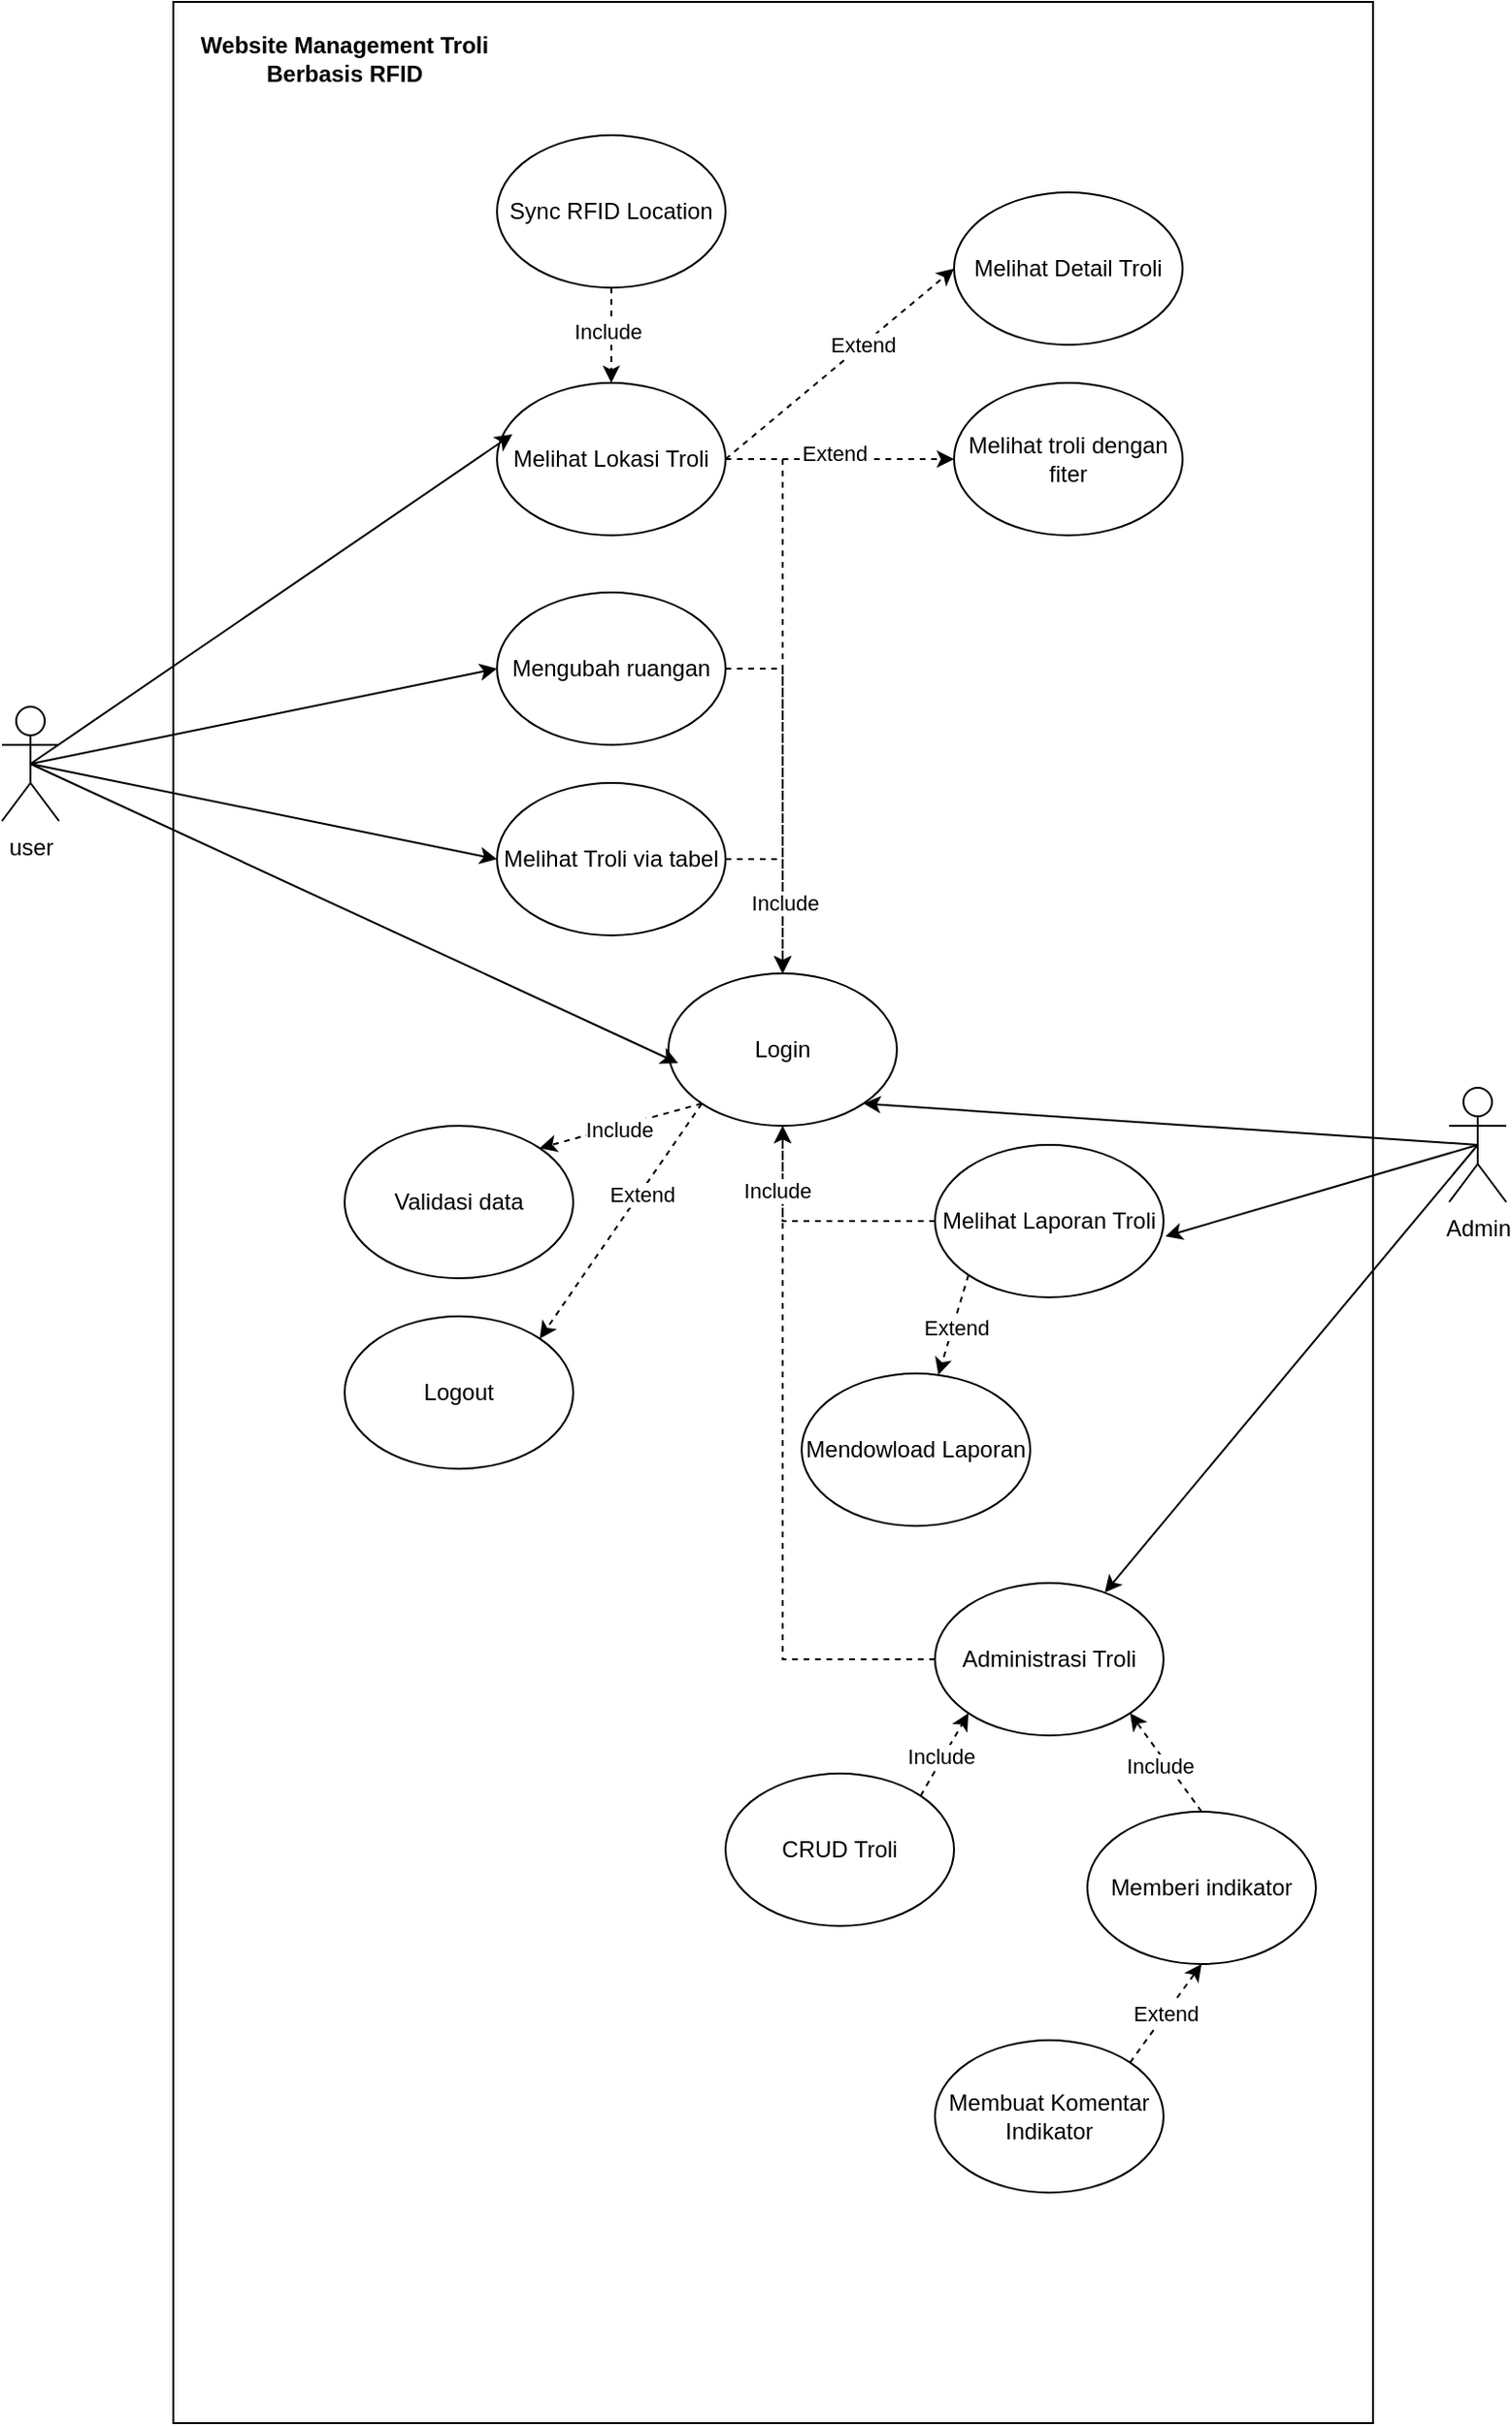 <mxfile version="27.0.9">
  <diagram name="Page-1" id="842PKtt0k6vasjKNzPcE">
    <mxGraphModel dx="872" dy="1573" grid="1" gridSize="10" guides="1" tooltips="1" connect="1" arrows="1" fold="1" page="1" pageScale="1" pageWidth="850" pageHeight="1100" math="0" shadow="0">
      <root>
        <mxCell id="0" />
        <mxCell id="1" parent="0" />
        <mxCell id="z8C4L0hSUjsECpHvJzu9-29" value="" style="rounded=0;whiteSpace=wrap;html=1;" parent="1" vertex="1">
          <mxGeometry x="300" y="-130" width="630" height="1271" as="geometry" />
        </mxCell>
        <mxCell id="z8C4L0hSUjsECpHvJzu9-20" style="rounded=0;orthogonalLoop=1;jettySize=auto;html=1;exitX=0.5;exitY=0.5;exitDx=0;exitDy=0;exitPerimeter=0;entryX=0;entryY=0.5;entryDx=0;entryDy=0;" parent="1" source="z8C4L0hSUjsECpHvJzu9-1" target="z8C4L0hSUjsECpHvJzu9-7" edge="1">
          <mxGeometry relative="1" as="geometry" />
        </mxCell>
        <mxCell id="Deg4uTe3ZJ_qIng3cPrO-2" style="rounded=0;orthogonalLoop=1;jettySize=auto;html=1;exitX=0.5;exitY=0.5;exitDx=0;exitDy=0;exitPerimeter=0;entryX=0;entryY=0.5;entryDx=0;entryDy=0;" edge="1" parent="1" source="z8C4L0hSUjsECpHvJzu9-1" target="z8C4L0hSUjsECpHvJzu9-22">
          <mxGeometry relative="1" as="geometry" />
        </mxCell>
        <mxCell id="z8C4L0hSUjsECpHvJzu9-1" value="user" style="shape=umlActor;verticalLabelPosition=bottom;verticalAlign=top;html=1;outlineConnect=0;" parent="1" vertex="1">
          <mxGeometry x="210" y="240" width="30" height="60" as="geometry" />
        </mxCell>
        <mxCell id="Deg4uTe3ZJ_qIng3cPrO-17" style="rounded=0;orthogonalLoop=1;jettySize=auto;html=1;exitX=1;exitY=0.5;exitDx=0;exitDy=0;entryX=0;entryY=0.5;entryDx=0;entryDy=0;dashed=1;" edge="1" parent="1" source="z8C4L0hSUjsECpHvJzu9-4" target="z8C4L0hSUjsECpHvJzu9-6">
          <mxGeometry relative="1" as="geometry" />
        </mxCell>
        <mxCell id="Deg4uTe3ZJ_qIng3cPrO-19" value="Extend" style="edgeLabel;html=1;align=center;verticalAlign=middle;resizable=0;points=[];" vertex="1" connectable="0" parent="Deg4uTe3ZJ_qIng3cPrO-17">
          <mxGeometry x="0.2" relative="1" as="geometry">
            <mxPoint as="offset" />
          </mxGeometry>
        </mxCell>
        <mxCell id="Deg4uTe3ZJ_qIng3cPrO-18" style="rounded=0;orthogonalLoop=1;jettySize=auto;html=1;exitX=1;exitY=0.5;exitDx=0;exitDy=0;dashed=1;" edge="1" parent="1" source="z8C4L0hSUjsECpHvJzu9-4" target="z8C4L0hSUjsECpHvJzu9-8">
          <mxGeometry relative="1" as="geometry" />
        </mxCell>
        <mxCell id="Deg4uTe3ZJ_qIng3cPrO-20" value="Extend" style="edgeLabel;html=1;align=center;verticalAlign=middle;resizable=0;points=[];" vertex="1" connectable="0" parent="Deg4uTe3ZJ_qIng3cPrO-18">
          <mxGeometry x="-0.049" y="3" relative="1" as="geometry">
            <mxPoint as="offset" />
          </mxGeometry>
        </mxCell>
        <mxCell id="Deg4uTe3ZJ_qIng3cPrO-28" style="edgeStyle=orthogonalEdgeStyle;rounded=0;orthogonalLoop=1;jettySize=auto;html=1;exitX=1;exitY=0.5;exitDx=0;exitDy=0;dashed=1;" edge="1" parent="1" source="z8C4L0hSUjsECpHvJzu9-4" target="z8C4L0hSUjsECpHvJzu9-26">
          <mxGeometry relative="1" as="geometry" />
        </mxCell>
        <mxCell id="z8C4L0hSUjsECpHvJzu9-4" value="Melihat Lokasi Troli" style="ellipse;whiteSpace=wrap;html=1;" parent="1" vertex="1">
          <mxGeometry x="470" y="70" width="120" height="80" as="geometry" />
        </mxCell>
        <mxCell id="z8C4L0hSUjsECpHvJzu9-5" value="Website Management Troli Berbasis RFID" style="text;html=1;align=center;verticalAlign=middle;whiteSpace=wrap;rounded=0;fontStyle=1" parent="1" vertex="1">
          <mxGeometry x="290" y="-120" width="200" height="40" as="geometry" />
        </mxCell>
        <mxCell id="z8C4L0hSUjsECpHvJzu9-6" value="Melihat Detail Troli" style="ellipse;whiteSpace=wrap;html=1;" parent="1" vertex="1">
          <mxGeometry x="710" y="-30" width="120" height="80" as="geometry" />
        </mxCell>
        <mxCell id="Deg4uTe3ZJ_qIng3cPrO-30" style="edgeStyle=orthogonalEdgeStyle;rounded=0;orthogonalLoop=1;jettySize=auto;html=1;exitX=1;exitY=0.5;exitDx=0;exitDy=0;dashed=1;" edge="1" parent="1" source="z8C4L0hSUjsECpHvJzu9-7" target="z8C4L0hSUjsECpHvJzu9-26">
          <mxGeometry relative="1" as="geometry" />
        </mxCell>
        <mxCell id="z8C4L0hSUjsECpHvJzu9-7" value="Melihat Troli via tabel" style="ellipse;whiteSpace=wrap;html=1;" parent="1" vertex="1">
          <mxGeometry x="470" y="280" width="120" height="80" as="geometry" />
        </mxCell>
        <mxCell id="z8C4L0hSUjsECpHvJzu9-8" value="Melihat troli dengan fiter" style="ellipse;whiteSpace=wrap;html=1;" parent="1" vertex="1">
          <mxGeometry x="710" y="70" width="120" height="80" as="geometry" />
        </mxCell>
        <mxCell id="z8C4L0hSUjsECpHvJzu9-14" style="rounded=0;orthogonalLoop=1;jettySize=auto;html=1;exitX=0.5;exitY=0.5;exitDx=0;exitDy=0;exitPerimeter=0;entryX=0.067;entryY=0.338;entryDx=0;entryDy=0;entryPerimeter=0;" parent="1" source="z8C4L0hSUjsECpHvJzu9-1" target="z8C4L0hSUjsECpHvJzu9-4" edge="1">
          <mxGeometry relative="1" as="geometry">
            <Array as="points" />
          </mxGeometry>
        </mxCell>
        <mxCell id="z8C4L0hSUjsECpHvJzu9-62" style="rounded=0;orthogonalLoop=1;jettySize=auto;html=1;exitX=0.5;exitY=0.5;exitDx=0;exitDy=0;exitPerimeter=0;" parent="1" source="z8C4L0hSUjsECpHvJzu9-21" target="z8C4L0hSUjsECpHvJzu9-38" edge="1">
          <mxGeometry relative="1" as="geometry" />
        </mxCell>
        <mxCell id="Deg4uTe3ZJ_qIng3cPrO-42" style="rounded=0;orthogonalLoop=1;jettySize=auto;html=1;exitX=0.5;exitY=0.5;exitDx=0;exitDy=0;exitPerimeter=0;entryX=1;entryY=1;entryDx=0;entryDy=0;" edge="1" parent="1" source="z8C4L0hSUjsECpHvJzu9-21" target="z8C4L0hSUjsECpHvJzu9-26">
          <mxGeometry relative="1" as="geometry" />
        </mxCell>
        <mxCell id="z8C4L0hSUjsECpHvJzu9-21" value="Admin" style="shape=umlActor;verticalLabelPosition=bottom;verticalAlign=top;html=1;outlineConnect=0;" parent="1" vertex="1">
          <mxGeometry x="970" y="440" width="30" height="60" as="geometry" />
        </mxCell>
        <mxCell id="Deg4uTe3ZJ_qIng3cPrO-29" style="edgeStyle=orthogonalEdgeStyle;rounded=0;orthogonalLoop=1;jettySize=auto;html=1;exitX=1;exitY=0.5;exitDx=0;exitDy=0;dashed=1;" edge="1" parent="1" source="z8C4L0hSUjsECpHvJzu9-22" target="z8C4L0hSUjsECpHvJzu9-26">
          <mxGeometry relative="1" as="geometry" />
        </mxCell>
        <mxCell id="Deg4uTe3ZJ_qIng3cPrO-32" value="Include" style="edgeLabel;html=1;align=center;verticalAlign=middle;resizable=0;points=[];" vertex="1" connectable="0" parent="Deg4uTe3ZJ_qIng3cPrO-29">
          <mxGeometry x="0.611" y="1" relative="1" as="geometry">
            <mxPoint as="offset" />
          </mxGeometry>
        </mxCell>
        <mxCell id="z8C4L0hSUjsECpHvJzu9-22" value="Mengubah ruangan" style="ellipse;whiteSpace=wrap;html=1;" parent="1" vertex="1">
          <mxGeometry x="470" y="180" width="120" height="80" as="geometry" />
        </mxCell>
        <mxCell id="z8C4L0hSUjsECpHvJzu9-31" style="rounded=0;orthogonalLoop=1;jettySize=auto;html=1;exitX=0;exitY=1;exitDx=0;exitDy=0;entryX=1;entryY=0;entryDx=0;entryDy=0;dashed=1;" parent="1" source="z8C4L0hSUjsECpHvJzu9-26" target="z8C4L0hSUjsECpHvJzu9-30" edge="1">
          <mxGeometry relative="1" as="geometry" />
        </mxCell>
        <mxCell id="z8C4L0hSUjsECpHvJzu9-32" value="Include" style="edgeLabel;html=1;align=center;verticalAlign=middle;resizable=0;points=[];" parent="z8C4L0hSUjsECpHvJzu9-31" vertex="1" connectable="0">
          <mxGeometry x="0.038" y="1" relative="1" as="geometry">
            <mxPoint as="offset" />
          </mxGeometry>
        </mxCell>
        <mxCell id="Deg4uTe3ZJ_qIng3cPrO-13" style="rounded=0;orthogonalLoop=1;jettySize=auto;html=1;exitX=0;exitY=1;exitDx=0;exitDy=0;entryX=1;entryY=0;entryDx=0;entryDy=0;dashed=1;" edge="1" parent="1" source="z8C4L0hSUjsECpHvJzu9-26" target="Deg4uTe3ZJ_qIng3cPrO-12">
          <mxGeometry relative="1" as="geometry" />
        </mxCell>
        <mxCell id="Deg4uTe3ZJ_qIng3cPrO-14" value="Extend" style="edgeLabel;html=1;align=center;verticalAlign=middle;resizable=0;points=[];" vertex="1" connectable="0" parent="Deg4uTe3ZJ_qIng3cPrO-13">
          <mxGeometry x="-0.241" y="1" relative="1" as="geometry">
            <mxPoint as="offset" />
          </mxGeometry>
        </mxCell>
        <mxCell id="z8C4L0hSUjsECpHvJzu9-26" value="Login" style="ellipse;whiteSpace=wrap;html=1;" parent="1" vertex="1">
          <mxGeometry x="560" y="380" width="120" height="80" as="geometry" />
        </mxCell>
        <mxCell id="z8C4L0hSUjsECpHvJzu9-30" value="Validasi data" style="ellipse;whiteSpace=wrap;html=1;" parent="1" vertex="1">
          <mxGeometry x="390" y="460" width="120" height="80" as="geometry" />
        </mxCell>
        <mxCell id="Deg4uTe3ZJ_qIng3cPrO-35" style="edgeStyle=orthogonalEdgeStyle;rounded=0;orthogonalLoop=1;jettySize=auto;html=1;exitX=0;exitY=0.5;exitDx=0;exitDy=0;dashed=1;" edge="1" parent="1" source="z8C4L0hSUjsECpHvJzu9-38" target="z8C4L0hSUjsECpHvJzu9-26">
          <mxGeometry relative="1" as="geometry" />
        </mxCell>
        <mxCell id="z8C4L0hSUjsECpHvJzu9-38" value="Administrasi Troli" style="ellipse;whiteSpace=wrap;html=1;" parent="1" vertex="1">
          <mxGeometry x="700" y="700" width="120" height="80" as="geometry" />
        </mxCell>
        <mxCell id="z8C4L0hSUjsECpHvJzu9-58" style="rounded=0;orthogonalLoop=1;jettySize=auto;html=1;exitX=1;exitY=0;exitDx=0;exitDy=0;entryX=0;entryY=1;entryDx=0;entryDy=0;dashed=1;" parent="1" source="z8C4L0hSUjsECpHvJzu9-41" target="z8C4L0hSUjsECpHvJzu9-38" edge="1">
          <mxGeometry relative="1" as="geometry" />
        </mxCell>
        <mxCell id="z8C4L0hSUjsECpHvJzu9-59" value="Include" style="edgeLabel;html=1;align=center;verticalAlign=middle;resizable=0;points=[];" parent="z8C4L0hSUjsECpHvJzu9-58" vertex="1" connectable="0">
          <mxGeometry x="-0.064" y="2" relative="1" as="geometry">
            <mxPoint as="offset" />
          </mxGeometry>
        </mxCell>
        <mxCell id="z8C4L0hSUjsECpHvJzu9-41" value="CRUD Troli" style="ellipse;whiteSpace=wrap;html=1;" parent="1" vertex="1">
          <mxGeometry x="590" y="800" width="120" height="80" as="geometry" />
        </mxCell>
        <mxCell id="Deg4uTe3ZJ_qIng3cPrO-23" style="rounded=0;orthogonalLoop=1;jettySize=auto;html=1;exitX=0.5;exitY=0;exitDx=0;exitDy=0;entryX=1;entryY=1;entryDx=0;entryDy=0;dashed=1;" edge="1" parent="1" source="z8C4L0hSUjsECpHvJzu9-42" target="z8C4L0hSUjsECpHvJzu9-38">
          <mxGeometry relative="1" as="geometry" />
        </mxCell>
        <mxCell id="Deg4uTe3ZJ_qIng3cPrO-27" value="Include" style="edgeLabel;html=1;align=center;verticalAlign=middle;resizable=0;points=[];" vertex="1" connectable="0" parent="Deg4uTe3ZJ_qIng3cPrO-23">
          <mxGeometry x="0.027" y="4" relative="1" as="geometry">
            <mxPoint as="offset" />
          </mxGeometry>
        </mxCell>
        <mxCell id="z8C4L0hSUjsECpHvJzu9-42" value="Memberi indikator" style="ellipse;whiteSpace=wrap;html=1;" parent="1" vertex="1">
          <mxGeometry x="780" y="820" width="120" height="80" as="geometry" />
        </mxCell>
        <mxCell id="z8C4L0hSUjsECpHvJzu9-60" style="rounded=0;orthogonalLoop=1;jettySize=auto;html=1;exitX=1;exitY=0;exitDx=0;exitDy=0;entryX=0.5;entryY=1;entryDx=0;entryDy=0;dashed=1;" parent="1" source="z8C4L0hSUjsECpHvJzu9-53" target="z8C4L0hSUjsECpHvJzu9-42" edge="1">
          <mxGeometry relative="1" as="geometry" />
        </mxCell>
        <mxCell id="z8C4L0hSUjsECpHvJzu9-61" value="Extend" style="edgeLabel;html=1;align=center;verticalAlign=middle;resizable=0;points=[];" parent="z8C4L0hSUjsECpHvJzu9-60" vertex="1" connectable="0">
          <mxGeometry x="-0.009" relative="1" as="geometry">
            <mxPoint as="offset" />
          </mxGeometry>
        </mxCell>
        <mxCell id="z8C4L0hSUjsECpHvJzu9-53" value="Membuat Komentar Indikator" style="ellipse;whiteSpace=wrap;html=1;" parent="1" vertex="1">
          <mxGeometry x="700" y="940" width="120" height="80" as="geometry" />
        </mxCell>
        <mxCell id="Deg4uTe3ZJ_qIng3cPrO-7" style="edgeStyle=orthogonalEdgeStyle;rounded=0;orthogonalLoop=1;jettySize=auto;html=1;exitX=0.5;exitY=1;exitDx=0;exitDy=0;dashed=1;" edge="1" parent="1" source="Deg4uTe3ZJ_qIng3cPrO-5" target="z8C4L0hSUjsECpHvJzu9-4">
          <mxGeometry relative="1" as="geometry" />
        </mxCell>
        <mxCell id="Deg4uTe3ZJ_qIng3cPrO-8" value="Include" style="edgeLabel;html=1;align=center;verticalAlign=middle;resizable=0;points=[];" vertex="1" connectable="0" parent="Deg4uTe3ZJ_qIng3cPrO-7">
          <mxGeometry x="-0.08" y="-2" relative="1" as="geometry">
            <mxPoint as="offset" />
          </mxGeometry>
        </mxCell>
        <mxCell id="Deg4uTe3ZJ_qIng3cPrO-5" value="Sync RFID Location" style="ellipse;whiteSpace=wrap;html=1;" vertex="1" parent="1">
          <mxGeometry x="470" y="-60" width="120" height="80" as="geometry" />
        </mxCell>
        <mxCell id="Deg4uTe3ZJ_qIng3cPrO-11" style="rounded=0;orthogonalLoop=1;jettySize=auto;html=1;exitX=0.5;exitY=0.5;exitDx=0;exitDy=0;exitPerimeter=0;entryX=0.042;entryY=0.588;entryDx=0;entryDy=0;entryPerimeter=0;" edge="1" parent="1" source="z8C4L0hSUjsECpHvJzu9-1" target="z8C4L0hSUjsECpHvJzu9-26">
          <mxGeometry relative="1" as="geometry" />
        </mxCell>
        <mxCell id="Deg4uTe3ZJ_qIng3cPrO-12" value="Logout" style="ellipse;whiteSpace=wrap;html=1;" vertex="1" parent="1">
          <mxGeometry x="390" y="560" width="120" height="80" as="geometry" />
        </mxCell>
        <mxCell id="Deg4uTe3ZJ_qIng3cPrO-34" style="edgeStyle=orthogonalEdgeStyle;rounded=0;orthogonalLoop=1;jettySize=auto;html=1;exitX=0;exitY=0.5;exitDx=0;exitDy=0;dashed=1;" edge="1" parent="1" source="Deg4uTe3ZJ_qIng3cPrO-15" target="z8C4L0hSUjsECpHvJzu9-26">
          <mxGeometry relative="1" as="geometry" />
        </mxCell>
        <mxCell id="Deg4uTe3ZJ_qIng3cPrO-36" value="Include" style="edgeLabel;html=1;align=center;verticalAlign=middle;resizable=0;points=[];" vertex="1" connectable="0" parent="Deg4uTe3ZJ_qIng3cPrO-34">
          <mxGeometry x="0.487" y="3" relative="1" as="geometry">
            <mxPoint as="offset" />
          </mxGeometry>
        </mxCell>
        <mxCell id="Deg4uTe3ZJ_qIng3cPrO-43" style="rounded=0;orthogonalLoop=1;jettySize=auto;html=1;exitX=0;exitY=1;exitDx=0;exitDy=0;dashed=1;" edge="1" parent="1" source="Deg4uTe3ZJ_qIng3cPrO-15" target="Deg4uTe3ZJ_qIng3cPrO-24">
          <mxGeometry relative="1" as="geometry" />
        </mxCell>
        <mxCell id="Deg4uTe3ZJ_qIng3cPrO-44" value="Extend" style="edgeLabel;html=1;align=center;verticalAlign=middle;resizable=0;points=[];" vertex="1" connectable="0" parent="Deg4uTe3ZJ_qIng3cPrO-43">
          <mxGeometry x="0.02" y="1" relative="1" as="geometry">
            <mxPoint as="offset" />
          </mxGeometry>
        </mxCell>
        <mxCell id="Deg4uTe3ZJ_qIng3cPrO-15" value="Melihat Laporan Troli" style="ellipse;whiteSpace=wrap;html=1;" vertex="1" parent="1">
          <mxGeometry x="700" y="470" width="120" height="80" as="geometry" />
        </mxCell>
        <mxCell id="Deg4uTe3ZJ_qIng3cPrO-24" value="Mendowload Laporan" style="ellipse;whiteSpace=wrap;html=1;" vertex="1" parent="1">
          <mxGeometry x="630" y="590" width="120" height="80" as="geometry" />
        </mxCell>
        <mxCell id="Deg4uTe3ZJ_qIng3cPrO-41" style="rounded=0;orthogonalLoop=1;jettySize=auto;html=1;exitX=0.5;exitY=0.5;exitDx=0;exitDy=0;exitPerimeter=0;entryX=1.008;entryY=0.6;entryDx=0;entryDy=0;entryPerimeter=0;" edge="1" parent="1" source="z8C4L0hSUjsECpHvJzu9-21" target="Deg4uTe3ZJ_qIng3cPrO-15">
          <mxGeometry relative="1" as="geometry" />
        </mxCell>
      </root>
    </mxGraphModel>
  </diagram>
</mxfile>

